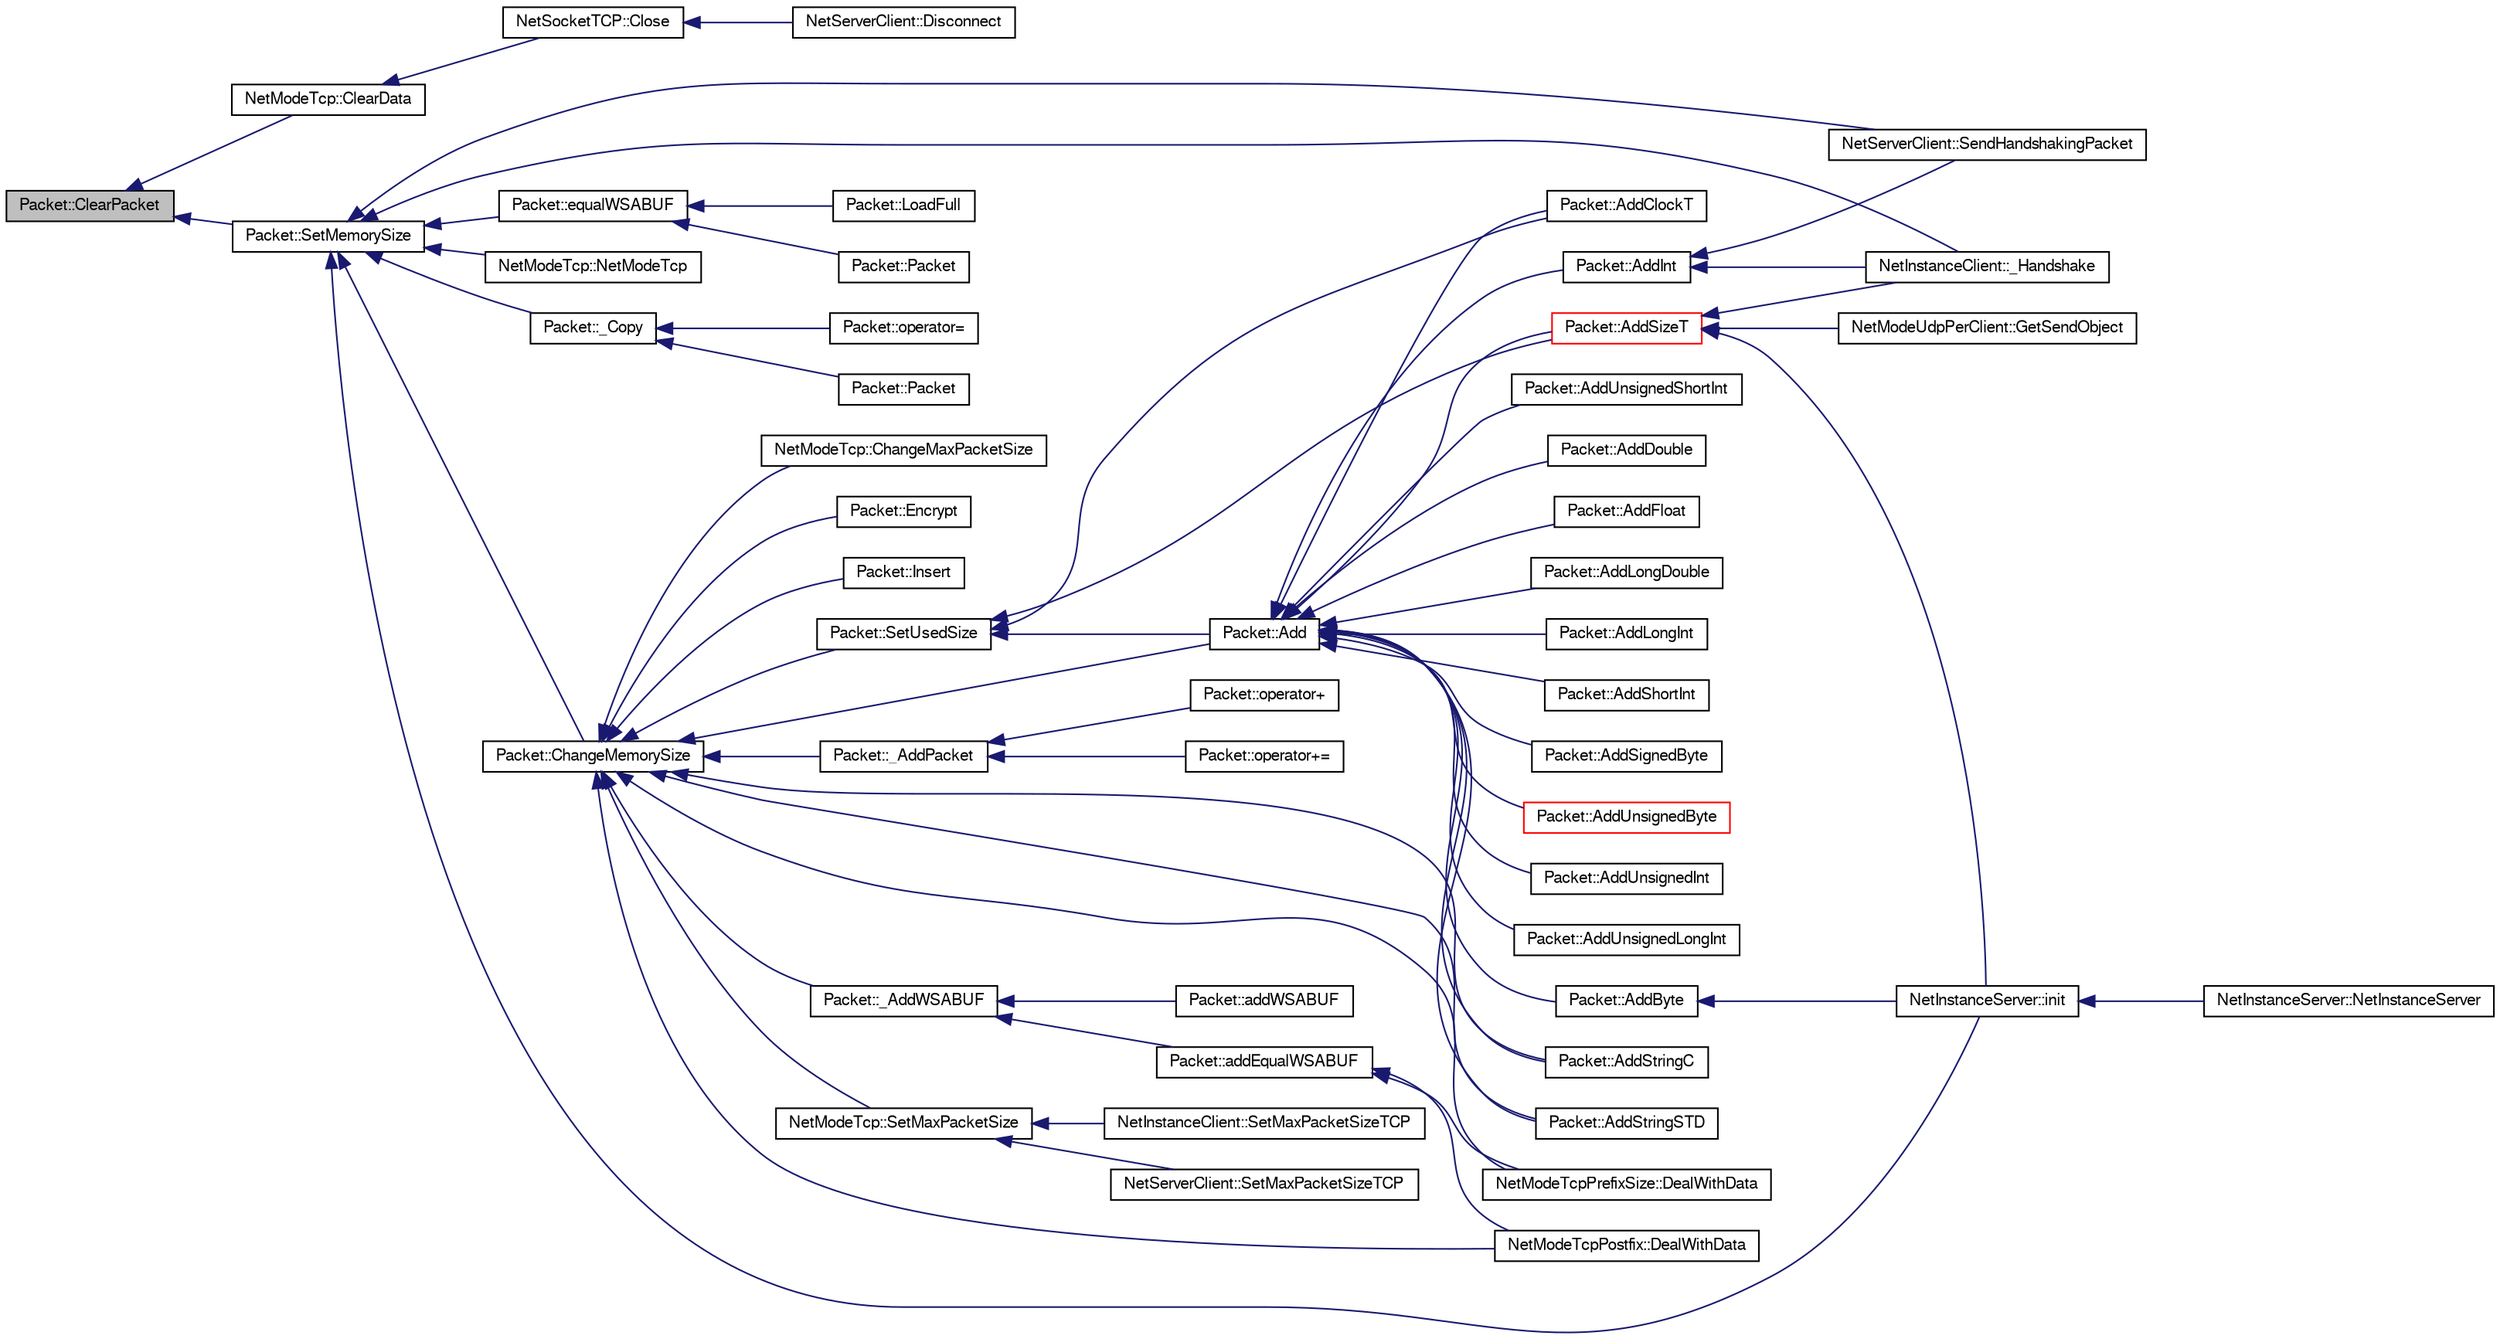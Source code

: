 digraph G
{
  edge [fontname="FreeSans",fontsize="10",labelfontname="FreeSans",labelfontsize="10"];
  node [fontname="FreeSans",fontsize="10",shape=record];
  rankdir=LR;
  Node1 [label="Packet::ClearPacket",height=0.2,width=0.4,color="black", fillcolor="grey75", style="filled" fontcolor="black"];
  Node1 -> Node2 [dir=back,color="midnightblue",fontsize="10",style="solid",fontname="FreeSans"];
  Node2 [label="NetModeTcp::ClearData",height=0.2,width=0.4,color="black", fillcolor="white", style="filled",URL="$class_net_mode_tcp.html#a4085cc53d5c59a3185c9596293b86766"];
  Node2 -> Node3 [dir=back,color="midnightblue",fontsize="10",style="solid",fontname="FreeSans"];
  Node3 [label="NetSocketTCP::Close",height=0.2,width=0.4,color="black", fillcolor="white", style="filled",URL="$class_net_socket_t_c_p.html#a407a844020c03e9dd24048f38a4d2c1f"];
  Node3 -> Node4 [dir=back,color="midnightblue",fontsize="10",style="solid",fontname="FreeSans"];
  Node4 [label="NetServerClient::Disconnect",height=0.2,width=0.4,color="black", fillcolor="white", style="filled",URL="$class_net_server_client.html#ac20ed4d125f3ef186f74c1d18515a1b5"];
  Node1 -> Node5 [dir=back,color="midnightblue",fontsize="10",style="solid",fontname="FreeSans"];
  Node5 [label="Packet::SetMemorySize",height=0.2,width=0.4,color="black", fillcolor="white", style="filled",URL="$class_packet.html#a6a59836dfc9a2cbbc247264e223eee1a"];
  Node5 -> Node6 [dir=back,color="midnightblue",fontsize="10",style="solid",fontname="FreeSans"];
  Node6 [label="Packet::_Copy",height=0.2,width=0.4,color="black", fillcolor="white", style="filled",URL="$class_packet.html#a432112339899b42ce57f0528c05d7dc2"];
  Node6 -> Node7 [dir=back,color="midnightblue",fontsize="10",style="solid",fontname="FreeSans"];
  Node7 [label="Packet::operator=",height=0.2,width=0.4,color="black", fillcolor="white", style="filled",URL="$class_packet.html#a7f957f789fa6ad8875d1afe4e5f4b1dc"];
  Node6 -> Node8 [dir=back,color="midnightblue",fontsize="10",style="solid",fontname="FreeSans"];
  Node8 [label="Packet::Packet",height=0.2,width=0.4,color="black", fillcolor="white", style="filled",URL="$class_packet.html#ad134c30752b0a1991a33b924b85209c2"];
  Node5 -> Node9 [dir=back,color="midnightblue",fontsize="10",style="solid",fontname="FreeSans"];
  Node9 [label="NetInstanceClient::_Handshake",height=0.2,width=0.4,color="black", fillcolor="white", style="filled",URL="$class_net_instance_client.html#a6e22c2ad45d20637c96205472b36fbd7"];
  Node5 -> Node10 [dir=back,color="midnightblue",fontsize="10",style="solid",fontname="FreeSans"];
  Node10 [label="Packet::ChangeMemorySize",height=0.2,width=0.4,color="black", fillcolor="white", style="filled",URL="$class_packet.html#a131e4c72000a7bad642b00e81d07dfb1"];
  Node10 -> Node11 [dir=back,color="midnightblue",fontsize="10",style="solid",fontname="FreeSans"];
  Node11 [label="Packet::_AddPacket",height=0.2,width=0.4,color="black", fillcolor="white", style="filled",URL="$class_packet.html#afcc7bfb21d45884b60d26036efa4f6cd"];
  Node11 -> Node12 [dir=back,color="midnightblue",fontsize="10",style="solid",fontname="FreeSans"];
  Node12 [label="Packet::operator+",height=0.2,width=0.4,color="black", fillcolor="white", style="filled",URL="$class_packet.html#a38a52f1b08658b5e1eae979967b02685"];
  Node11 -> Node13 [dir=back,color="midnightblue",fontsize="10",style="solid",fontname="FreeSans"];
  Node13 [label="Packet::operator+=",height=0.2,width=0.4,color="black", fillcolor="white", style="filled",URL="$class_packet.html#a076a46dcad5f13d44ded9efe7b16a938"];
  Node10 -> Node14 [dir=back,color="midnightblue",fontsize="10",style="solid",fontname="FreeSans"];
  Node14 [label="Packet::_AddWSABUF",height=0.2,width=0.4,color="black", fillcolor="white", style="filled",URL="$class_packet.html#ac4dee2aa279939236f3bea21d0fed88b"];
  Node14 -> Node15 [dir=back,color="midnightblue",fontsize="10",style="solid",fontname="FreeSans"];
  Node15 [label="Packet::addEqualWSABUF",height=0.2,width=0.4,color="black", fillcolor="white", style="filled",URL="$class_packet.html#a10eb8d42f70b985f311d4180bce14331"];
  Node15 -> Node16 [dir=back,color="midnightblue",fontsize="10",style="solid",fontname="FreeSans"];
  Node16 [label="NetModeTcpPrefixSize::DealWithData",height=0.2,width=0.4,color="black", fillcolor="white", style="filled",URL="$class_net_mode_tcp_prefix_size.html#abd5057023c26ead45d476cf801fbb6ce"];
  Node15 -> Node17 [dir=back,color="midnightblue",fontsize="10",style="solid",fontname="FreeSans"];
  Node17 [label="NetModeTcpPostfix::DealWithData",height=0.2,width=0.4,color="black", fillcolor="white", style="filled",URL="$class_net_mode_tcp_postfix.html#abdbf83ca6a2d99bd37f20fbd731c03f7"];
  Node14 -> Node18 [dir=back,color="midnightblue",fontsize="10",style="solid",fontname="FreeSans"];
  Node18 [label="Packet::addWSABUF",height=0.2,width=0.4,color="black", fillcolor="white", style="filled",URL="$class_packet.html#a908f6daabb43beabbae997008b257cf3"];
  Node10 -> Node19 [dir=back,color="midnightblue",fontsize="10",style="solid",fontname="FreeSans"];
  Node19 [label="Packet::Add",height=0.2,width=0.4,color="black", fillcolor="white", style="filled",URL="$class_packet.html#accba1853790bff371625b8ab7c262e8e"];
  Node19 -> Node20 [dir=back,color="midnightblue",fontsize="10",style="solid",fontname="FreeSans"];
  Node20 [label="Packet::AddByte",height=0.2,width=0.4,color="black", fillcolor="white", style="filled",URL="$class_packet.html#a2d14071eb6f733381d948e7b66d2638a"];
  Node20 -> Node21 [dir=back,color="midnightblue",fontsize="10",style="solid",fontname="FreeSans"];
  Node21 [label="NetInstanceServer::init",height=0.2,width=0.4,color="black", fillcolor="white", style="filled",URL="$class_net_instance_server.html#aec1cb62dd80e73771a00d0f7a0ad47ba"];
  Node21 -> Node22 [dir=back,color="midnightblue",fontsize="10",style="solid",fontname="FreeSans"];
  Node22 [label="NetInstanceServer::NetInstanceServer",height=0.2,width=0.4,color="black", fillcolor="white", style="filled",URL="$class_net_instance_server.html#afb65fda21c651d12b0027c0c7be3de6a"];
  Node19 -> Node23 [dir=back,color="midnightblue",fontsize="10",style="solid",fontname="FreeSans"];
  Node23 [label="Packet::AddClockT",height=0.2,width=0.4,color="black", fillcolor="white", style="filled",URL="$class_packet.html#a3122eeb38469160ac91459e893d244fc"];
  Node19 -> Node24 [dir=back,color="midnightblue",fontsize="10",style="solid",fontname="FreeSans"];
  Node24 [label="Packet::AddDouble",height=0.2,width=0.4,color="black", fillcolor="white", style="filled",URL="$class_packet.html#a1e237aba0a70afb0b5094663bc71adea"];
  Node19 -> Node25 [dir=back,color="midnightblue",fontsize="10",style="solid",fontname="FreeSans"];
  Node25 [label="Packet::AddFloat",height=0.2,width=0.4,color="black", fillcolor="white", style="filled",URL="$class_packet.html#a2ed356b0fe5adfc224d52c5d4b1b5d2e"];
  Node19 -> Node26 [dir=back,color="midnightblue",fontsize="10",style="solid",fontname="FreeSans"];
  Node26 [label="Packet::AddInt",height=0.2,width=0.4,color="black", fillcolor="white", style="filled",URL="$class_packet.html#aa82c60bdee302200de5d782120444556"];
  Node26 -> Node9 [dir=back,color="midnightblue",fontsize="10",style="solid",fontname="FreeSans"];
  Node26 -> Node27 [dir=back,color="midnightblue",fontsize="10",style="solid",fontname="FreeSans"];
  Node27 [label="NetServerClient::SendHandshakingPacket",height=0.2,width=0.4,color="black", fillcolor="white", style="filled",URL="$class_net_server_client.html#a3421b76c89bf79a2f8d6c9b7225aac45"];
  Node19 -> Node28 [dir=back,color="midnightblue",fontsize="10",style="solid",fontname="FreeSans"];
  Node28 [label="Packet::AddLongDouble",height=0.2,width=0.4,color="black", fillcolor="white", style="filled",URL="$class_packet.html#a56d9031db5849ef6c698307cecf51f66"];
  Node19 -> Node29 [dir=back,color="midnightblue",fontsize="10",style="solid",fontname="FreeSans"];
  Node29 [label="Packet::AddLongInt",height=0.2,width=0.4,color="black", fillcolor="white", style="filled",URL="$class_packet.html#a2cf1c859eb38c8bd70cddd15784c3cdf"];
  Node19 -> Node30 [dir=back,color="midnightblue",fontsize="10",style="solid",fontname="FreeSans"];
  Node30 [label="Packet::AddShortInt",height=0.2,width=0.4,color="black", fillcolor="white", style="filled",URL="$class_packet.html#adecd7034cc2c17f7b5f874a76a90296d"];
  Node19 -> Node31 [dir=back,color="midnightblue",fontsize="10",style="solid",fontname="FreeSans"];
  Node31 [label="Packet::AddSignedByte",height=0.2,width=0.4,color="black", fillcolor="white", style="filled",URL="$class_packet.html#aad1adb2adfbff44a8bb6e2e5dd21bba7"];
  Node19 -> Node32 [dir=back,color="midnightblue",fontsize="10",style="solid",fontname="FreeSans"];
  Node32 [label="Packet::AddSizeT",height=0.2,width=0.4,color="red", fillcolor="white", style="filled",URL="$class_packet.html#a791f7b6b352e84b1848a8593e9652fe6"];
  Node32 -> Node9 [dir=back,color="midnightblue",fontsize="10",style="solid",fontname="FreeSans"];
  Node32 -> Node33 [dir=back,color="midnightblue",fontsize="10",style="solid",fontname="FreeSans"];
  Node33 [label="NetModeUdpPerClient::GetSendObject",height=0.2,width=0.4,color="black", fillcolor="white", style="filled",URL="$class_net_mode_udp_per_client.html#a6a6a8cd7ebf9d72760b2f328a64e5a0e"];
  Node32 -> Node21 [dir=back,color="midnightblue",fontsize="10",style="solid",fontname="FreeSans"];
  Node19 -> Node34 [dir=back,color="midnightblue",fontsize="10",style="solid",fontname="FreeSans"];
  Node34 [label="Packet::AddStringC",height=0.2,width=0.4,color="black", fillcolor="white", style="filled",URL="$class_packet.html#a24cb4876fab24a4404d2e0f28a7c45ed"];
  Node19 -> Node35 [dir=back,color="midnightblue",fontsize="10",style="solid",fontname="FreeSans"];
  Node35 [label="Packet::AddStringSTD",height=0.2,width=0.4,color="black", fillcolor="white", style="filled",URL="$class_packet.html#a30f187b95a60033a138e3e088815a9d3"];
  Node19 -> Node36 [dir=back,color="midnightblue",fontsize="10",style="solid",fontname="FreeSans"];
  Node36 [label="Packet::AddUnsignedByte",height=0.2,width=0.4,color="red", fillcolor="white", style="filled",URL="$class_packet.html#aaba9c19da4d5a61c136002dac79c6151"];
  Node19 -> Node37 [dir=back,color="midnightblue",fontsize="10",style="solid",fontname="FreeSans"];
  Node37 [label="Packet::AddUnsignedInt",height=0.2,width=0.4,color="black", fillcolor="white", style="filled",URL="$class_packet.html#af60bf7a66eab04c47c78ebbb0adc9408"];
  Node19 -> Node38 [dir=back,color="midnightblue",fontsize="10",style="solid",fontname="FreeSans"];
  Node38 [label="Packet::AddUnsignedLongInt",height=0.2,width=0.4,color="black", fillcolor="white", style="filled",URL="$class_packet.html#a99c586336c91d894402bd2feda92b4bf"];
  Node19 -> Node39 [dir=back,color="midnightblue",fontsize="10",style="solid",fontname="FreeSans"];
  Node39 [label="Packet::AddUnsignedShortInt",height=0.2,width=0.4,color="black", fillcolor="white", style="filled",URL="$class_packet.html#af5bac33fb227463a4b80c5d1cae500c1"];
  Node10 -> Node34 [dir=back,color="midnightblue",fontsize="10",style="solid",fontname="FreeSans"];
  Node10 -> Node35 [dir=back,color="midnightblue",fontsize="10",style="solid",fontname="FreeSans"];
  Node10 -> Node40 [dir=back,color="midnightblue",fontsize="10",style="solid",fontname="FreeSans"];
  Node40 [label="NetModeTcp::ChangeMaxPacketSize",height=0.2,width=0.4,color="black", fillcolor="white", style="filled",URL="$class_net_mode_tcp.html#a875a5427b917d225cdbe7798619c6a07"];
  Node10 -> Node16 [dir=back,color="midnightblue",fontsize="10",style="solid",fontname="FreeSans"];
  Node10 -> Node17 [dir=back,color="midnightblue",fontsize="10",style="solid",fontname="FreeSans"];
  Node10 -> Node41 [dir=back,color="midnightblue",fontsize="10",style="solid",fontname="FreeSans"];
  Node41 [label="Packet::Encrypt",height=0.2,width=0.4,color="black", fillcolor="white", style="filled",URL="$class_packet.html#ab03f189a29f95f1983cc51ca3fdd079e"];
  Node10 -> Node42 [dir=back,color="midnightblue",fontsize="10",style="solid",fontname="FreeSans"];
  Node42 [label="Packet::Insert",height=0.2,width=0.4,color="black", fillcolor="white", style="filled",URL="$class_packet.html#a72a5604fef4c3f813ebbf810349560e5"];
  Node10 -> Node43 [dir=back,color="midnightblue",fontsize="10",style="solid",fontname="FreeSans"];
  Node43 [label="NetModeTcp::SetMaxPacketSize",height=0.2,width=0.4,color="black", fillcolor="white", style="filled",URL="$class_net_mode_tcp.html#ac86d087ab32959e0722b86d1e3696c3f"];
  Node43 -> Node44 [dir=back,color="midnightblue",fontsize="10",style="solid",fontname="FreeSans"];
  Node44 [label="NetServerClient::SetMaxPacketSizeTCP",height=0.2,width=0.4,color="black", fillcolor="white", style="filled",URL="$class_net_server_client.html#a35ba265a5423b136556bde9b16b42354"];
  Node43 -> Node45 [dir=back,color="midnightblue",fontsize="10",style="solid",fontname="FreeSans"];
  Node45 [label="NetInstanceClient::SetMaxPacketSizeTCP",height=0.2,width=0.4,color="black", fillcolor="white", style="filled",URL="$class_net_instance_client.html#aec241ce441a12e67ee21ea176e9fe072"];
  Node10 -> Node46 [dir=back,color="midnightblue",fontsize="10",style="solid",fontname="FreeSans"];
  Node46 [label="Packet::SetUsedSize",height=0.2,width=0.4,color="black", fillcolor="white", style="filled",URL="$class_packet.html#a37596c747b8db1b2c07c971259f5f786"];
  Node46 -> Node19 [dir=back,color="midnightblue",fontsize="10",style="solid",fontname="FreeSans"];
  Node46 -> Node23 [dir=back,color="midnightblue",fontsize="10",style="solid",fontname="FreeSans"];
  Node46 -> Node32 [dir=back,color="midnightblue",fontsize="10",style="solid",fontname="FreeSans"];
  Node5 -> Node47 [dir=back,color="midnightblue",fontsize="10",style="solid",fontname="FreeSans"];
  Node47 [label="Packet::equalWSABUF",height=0.2,width=0.4,color="black", fillcolor="white", style="filled",URL="$class_packet.html#a64281460528b923a5d151d2180cbd82f"];
  Node47 -> Node48 [dir=back,color="midnightblue",fontsize="10",style="solid",fontname="FreeSans"];
  Node48 [label="Packet::LoadFull",height=0.2,width=0.4,color="black", fillcolor="white", style="filled",URL="$class_packet.html#ae9ea5d512acd9f1301da990dc58212e2"];
  Node47 -> Node49 [dir=back,color="midnightblue",fontsize="10",style="solid",fontname="FreeSans"];
  Node49 [label="Packet::Packet",height=0.2,width=0.4,color="black", fillcolor="white", style="filled",URL="$class_packet.html#a8d798085ac71871ea2fed0889b061794"];
  Node5 -> Node21 [dir=back,color="midnightblue",fontsize="10",style="solid",fontname="FreeSans"];
  Node5 -> Node50 [dir=back,color="midnightblue",fontsize="10",style="solid",fontname="FreeSans"];
  Node50 [label="NetModeTcp::NetModeTcp",height=0.2,width=0.4,color="black", fillcolor="white", style="filled",URL="$class_net_mode_tcp.html#a4415c7fc6d6e7055166ca4ec0cd8182f"];
  Node5 -> Node27 [dir=back,color="midnightblue",fontsize="10",style="solid",fontname="FreeSans"];
}
